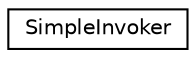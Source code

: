 digraph "Graphical Class Hierarchy"
{
  edge [fontname="Helvetica",fontsize="10",labelfontname="Helvetica",labelfontsize="10"];
  node [fontname="Helvetica",fontsize="10",shape=record];
  rankdir="LR";
  Node1 [label="SimpleInvoker",height=0.2,width=0.4,color="black", fillcolor="white", style="filled",URL="$class_simple_invoker.html"];
}
